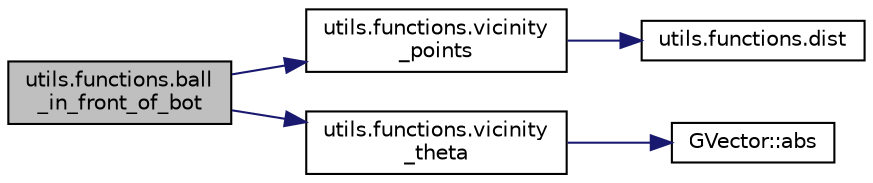 digraph "utils.functions.ball_in_front_of_bot"
{
 // INTERACTIVE_SVG=YES
  edge [fontname="Helvetica",fontsize="10",labelfontname="Helvetica",labelfontsize="10"];
  node [fontname="Helvetica",fontsize="10",shape=record];
  rankdir="LR";
  Node1 [label="utils.functions.ball\l_in_front_of_bot",height=0.2,width=0.4,color="black", fillcolor="grey75", style="filled", fontcolor="black"];
  Node1 -> Node2 [color="midnightblue",fontsize="10",style="solid",fontname="Helvetica"];
  Node2 [label="utils.functions.vicinity\l_points",height=0.2,width=0.4,color="black", fillcolor="white", style="filled",URL="$d6/d83/namespaceutils_1_1math__functions.html#add6f7ce093f2084ecc440852873cbf79"];
  Node2 -> Node3 [color="midnightblue",fontsize="10",style="solid",fontname="Helvetica"];
  Node3 [label="utils.functions.dist",height=0.2,width=0.4,color="black", fillcolor="white", style="filled",URL="$d6/d83/namespaceutils_1_1math__functions.html#a75d840d8cbf719630bbb23997efdbb0e"];
  Node1 -> Node4 [color="midnightblue",fontsize="10",style="solid",fontname="Helvetica"];
  Node4 [label="utils.functions.vicinity\l_theta",height=0.2,width=0.4,color="black", fillcolor="white", style="filled",URL="$d6/d83/namespaceutils_1_1math__functions.html#af3513469620dac18ea9dd7cad499b3e3"];
  Node4 -> Node5 [color="midnightblue",fontsize="10",style="solid",fontname="Helvetica"];
  Node5 [label="GVector::abs",height=0.2,width=0.4,color="black", fillcolor="white", style="filled",URL="$d5/da9/namespace_g_vector.html#a9ad98c3a0469b46d6d9437dace1bdaff"];
}
